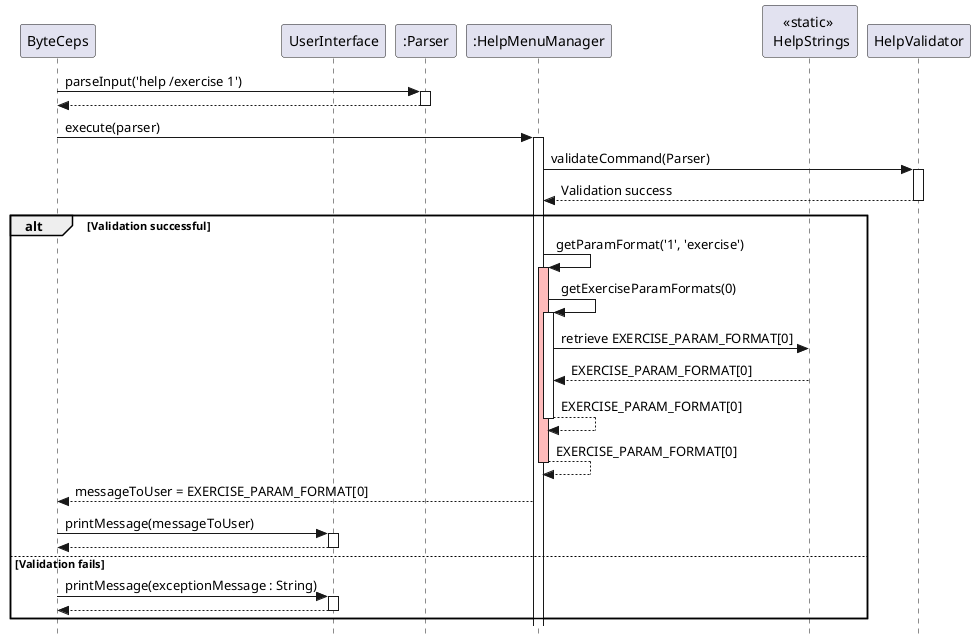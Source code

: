 @startuml SequenceDiagram
skinparam classAttributeIconSize 0
skinparam style strictuml
participant ByteCeps as User
participant UserInterface
participant ":Parser" as Parser
participant ":HelpMenuManager" as HelpMenuManager
participant HelpStrings as "<<static>> \n HelpStrings"
participant HelpValidator as Validator


User -> Parser : parseInput('help /exercise 1')
activate Parser
User <-- Parser
deactivate Parser

User -> HelpMenuManager : execute(parser)
activate HelpMenuManager

HelpMenuManager -> Validator : validateCommand(Parser)
activate Validator
Validator --> HelpMenuManager : Validation success
deactivate Validator

alt Validation successful
    HelpMenuManager -> HelpMenuManager : getParamFormat('1', 'exercise')
    activate HelpMenuManager #FFBBBB

    HelpMenuManager -> HelpMenuManager : getExerciseParamFormats(0)
    activate HelpMenuManager
    HelpMenuManager -> HelpStrings : retrieve EXERCISE_PARAM_FORMAT[0]
    HelpMenuManager <-- HelpStrings : EXERCISE_PARAM_FORMAT[0]
    HelpMenuManager --> HelpMenuManager: EXERCISE_PARAM_FORMAT[0]
    deactivate HelpMenuManager
    HelpMenuManager --> HelpMenuManager : EXERCISE_PARAM_FORMAT[0]
    deactivate HelpMenuManager #FFBBBB

    User <-- HelpMenuManager : messageToUser = EXERCISE_PARAM_FORMAT[0]
    User -> UserInterface: printMessage(messageToUser)
    activate UserInterface
    UserInterface --> User:
    deactivate UserInterface


else Validation fails
    User -> UserInterface: printMessage(exceptionMessage : String)
    activate UserInterface
    UserInterface --> User:
    deactivate UserInterface
end

@enduml